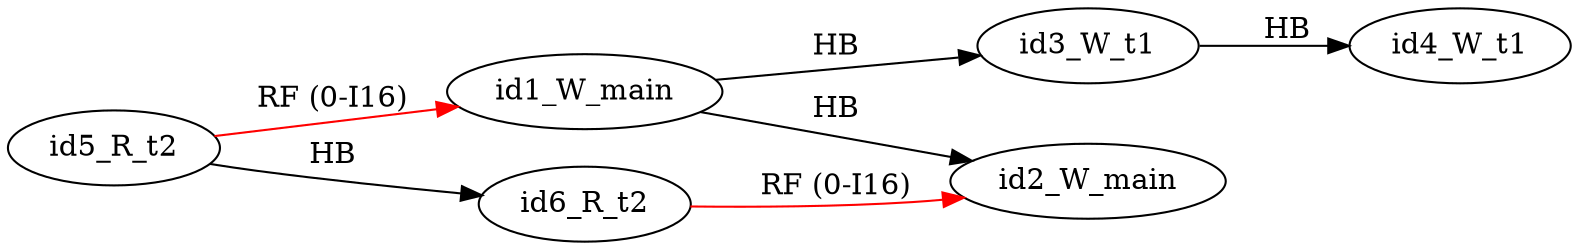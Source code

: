 digraph memory_model {
rankdir=LR;
splines=true; esep=0.5;
id5_R_t2 -> id1_W_main [label = "RF (0-I16)", color="red"];
id6_R_t2 -> id2_W_main [label = "RF (0-I16)", color="red"];
id1_W_main -> id2_W_main [label = "HB", color="black"];
id3_W_t1 -> id4_W_t1 [label = "HB", color="black"];
id5_R_t2 -> id6_R_t2 [label = "HB", color="black"];
id1_W_main -> id3_W_t1 [label = "HB", color="black"];
id1_W_main [pos="2.5,4!"]
id2_W_main [pos="2.5,2!"]
id3_W_t1 [pos="0,0!"]
id4_W_t1 [pos="0,-2!"]
id5_R_t2 [pos="5,0!"]
id6_R_t2 [pos="5,-2!"]
}